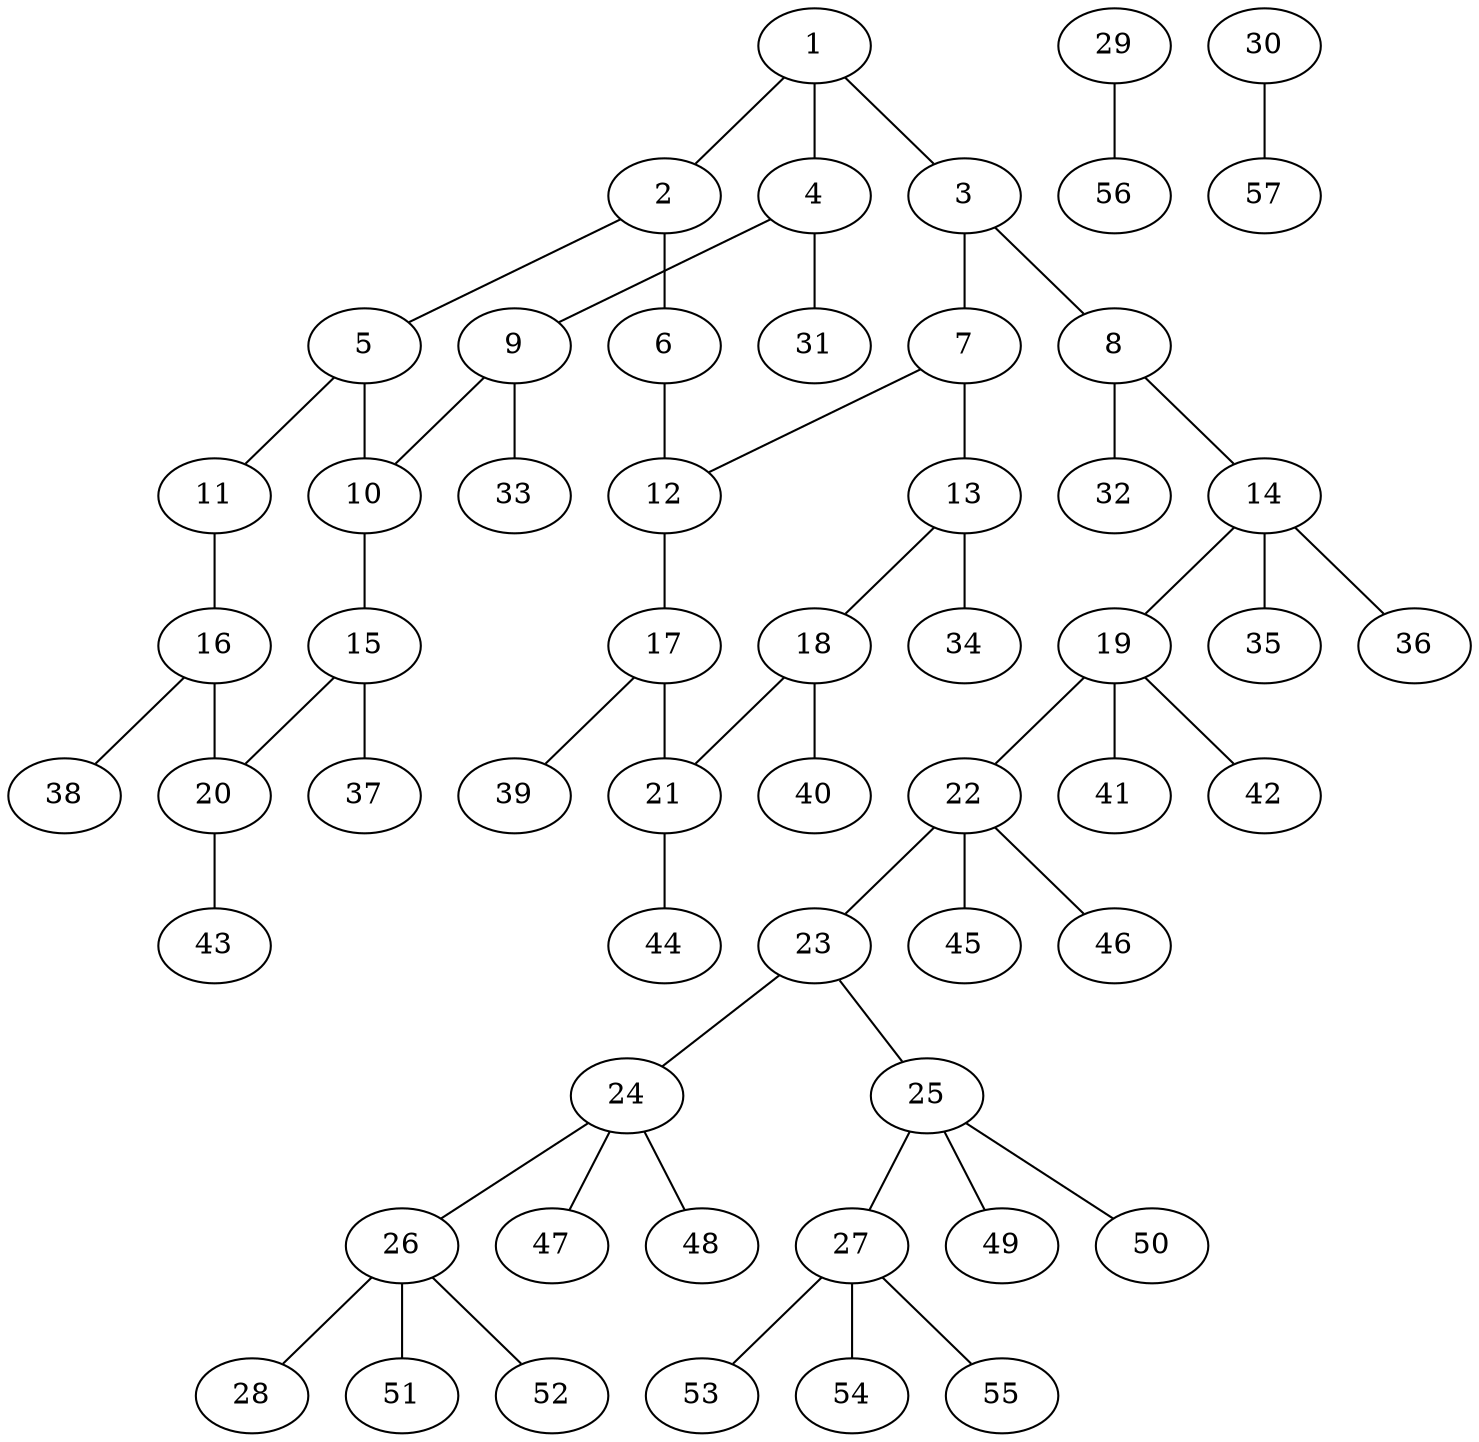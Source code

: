 graph molecule_4257 {
	1	 [chem=C];
	2	 [chem=C];
	1 -- 2	 [valence=2];
	3	 [chem=C];
	1 -- 3	 [valence=1];
	4	 [chem=C];
	1 -- 4	 [valence=1];
	5	 [chem=C];
	2 -- 5	 [valence=1];
	6	 [chem=N];
	2 -- 6	 [valence=1];
	7	 [chem=C];
	3 -- 7	 [valence=2];
	8	 [chem=N];
	3 -- 8	 [valence=1];
	9	 [chem=C];
	4 -- 9	 [valence=2];
	31	 [chem=H];
	4 -- 31	 [valence=1];
	10	 [chem=C];
	5 -- 10	 [valence=2];
	11	 [chem=N];
	5 -- 11	 [valence=1];
	12	 [chem=C];
	6 -- 12	 [valence=2];
	7 -- 12	 [valence=1];
	13	 [chem=C];
	7 -- 13	 [valence=1];
	14	 [chem=C];
	8 -- 14	 [valence=1];
	32	 [chem=H];
	8 -- 32	 [valence=1];
	9 -- 10	 [valence=1];
	33	 [chem=H];
	9 -- 33	 [valence=1];
	15	 [chem=C];
	10 -- 15	 [valence=1];
	16	 [chem=C];
	11 -- 16	 [valence=2];
	17	 [chem=C];
	12 -- 17	 [valence=1];
	18	 [chem=C];
	13 -- 18	 [valence=2];
	34	 [chem=H];
	13 -- 34	 [valence=1];
	19	 [chem=C];
	14 -- 19	 [valence=1];
	35	 [chem=H];
	14 -- 35	 [valence=1];
	36	 [chem=H];
	14 -- 36	 [valence=1];
	20	 [chem=C];
	15 -- 20	 [valence=2];
	37	 [chem=H];
	15 -- 37	 [valence=1];
	16 -- 20	 [valence=1];
	38	 [chem=H];
	16 -- 38	 [valence=1];
	21	 [chem=C];
	17 -- 21	 [valence=2];
	39	 [chem=H];
	17 -- 39	 [valence=1];
	18 -- 21	 [valence=1];
	40	 [chem=H];
	18 -- 40	 [valence=1];
	22	 [chem=C];
	19 -- 22	 [valence=1];
	41	 [chem=H];
	19 -- 41	 [valence=1];
	42	 [chem=H];
	19 -- 42	 [valence=1];
	43	 [chem=H];
	20 -- 43	 [valence=1];
	44	 [chem=H];
	21 -- 44	 [valence=1];
	23	 [chem=N];
	22 -- 23	 [valence=1];
	45	 [chem=H];
	22 -- 45	 [valence=1];
	46	 [chem=H];
	22 -- 46	 [valence=1];
	24	 [chem=C];
	23 -- 24	 [valence=1];
	25	 [chem=C];
	23 -- 25	 [valence=1];
	26	 [chem=C];
	24 -- 26	 [valence=1];
	47	 [chem=H];
	24 -- 47	 [valence=1];
	48	 [chem=H];
	24 -- 48	 [valence=1];
	27	 [chem=C];
	25 -- 27	 [valence=1];
	49	 [chem=H];
	25 -- 49	 [valence=1];
	50	 [chem=H];
	25 -- 50	 [valence=1];
	28	 [chem=Cl];
	26 -- 28	 [valence=1];
	51	 [chem=H];
	26 -- 51	 [valence=1];
	52	 [chem=H];
	26 -- 52	 [valence=1];
	53	 [chem=H];
	27 -- 53	 [valence=1];
	54	 [chem=H];
	27 -- 54	 [valence=1];
	55	 [chem=H];
	27 -- 55	 [valence=1];
	29	 [chem=Cl];
	56	 [chem=H];
	29 -- 56	 [valence=1];
	30	 [chem=Cl];
	57	 [chem=H];
	30 -- 57	 [valence=1];
}
